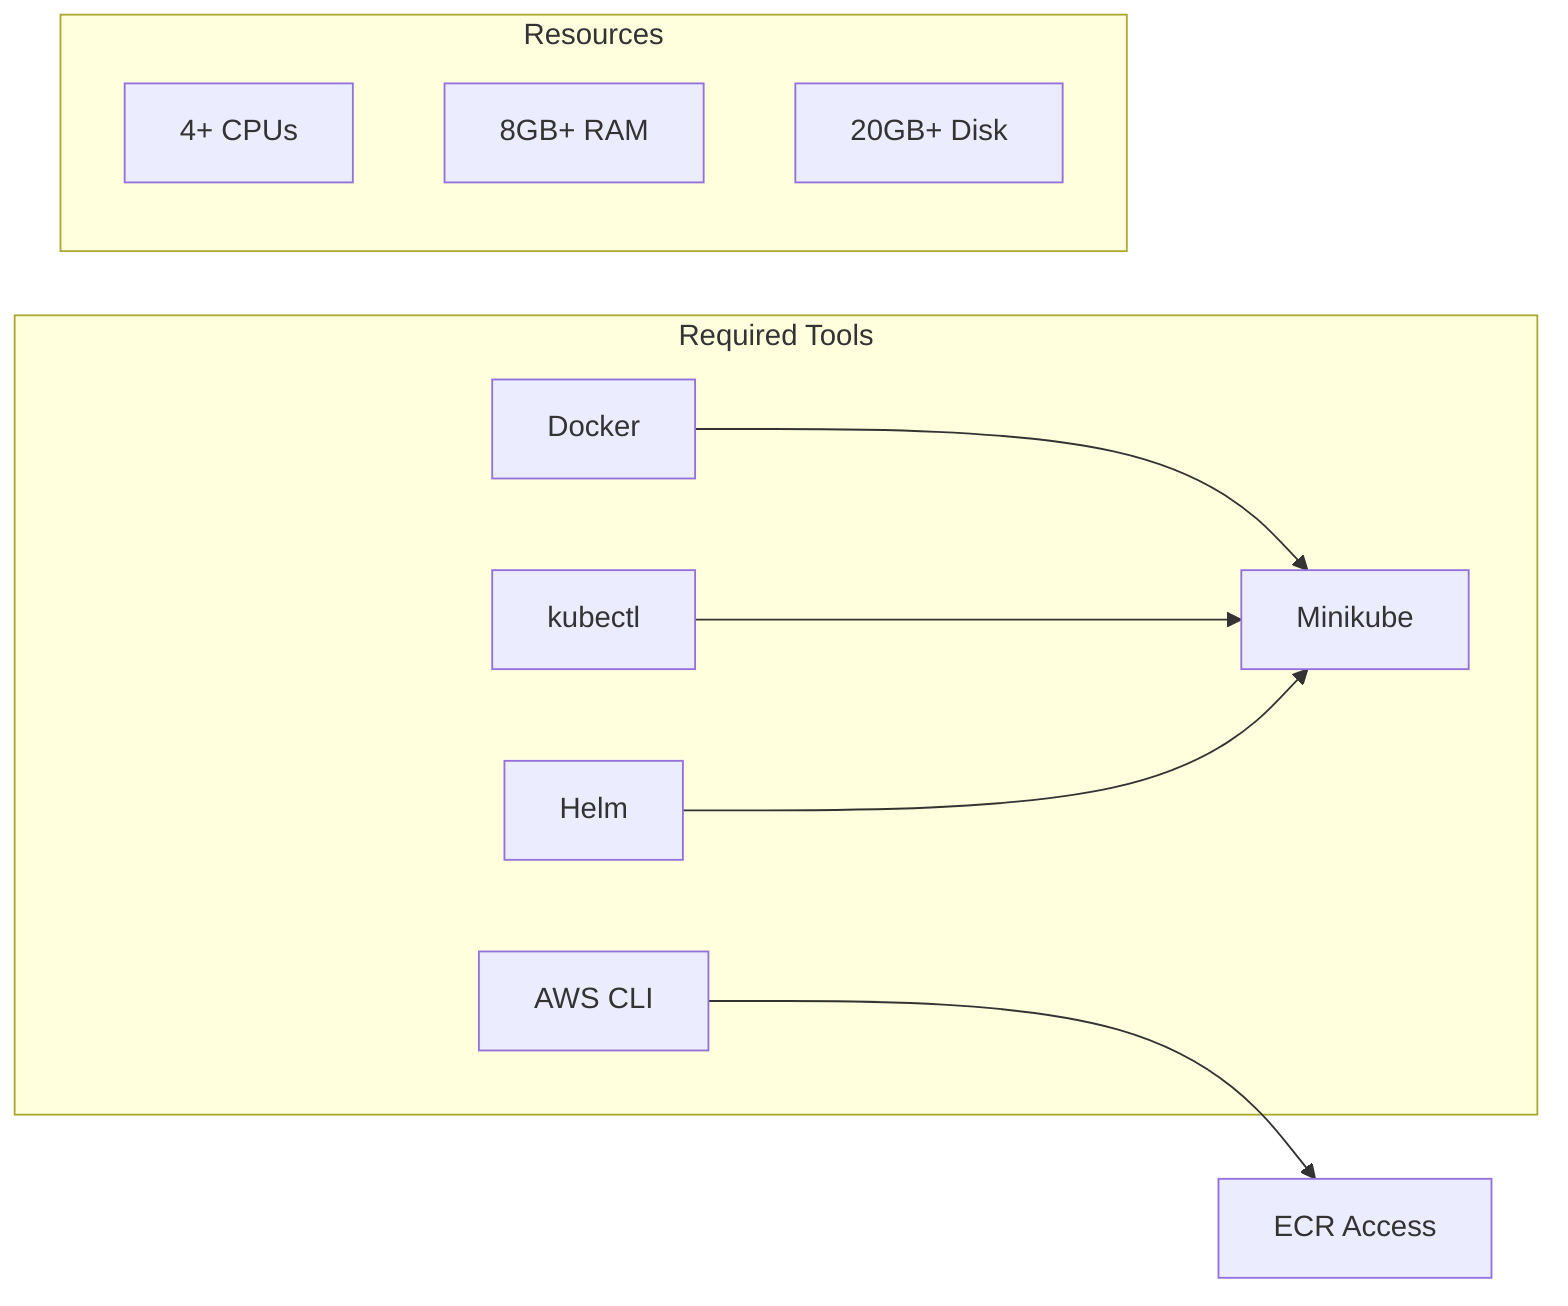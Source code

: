 graph LR
    subgraph "Required Tools"
        D[Docker]
        M[Minikube]
        K[kubectl]
        H[Helm]
        A[AWS CLI]
    end

    subgraph "Resources"
        CPU[4+ CPUs]
        MEM[8GB+ RAM]
        DISK[20GB+ Disk]
    end

    D --> M
    K --> M
    H --> M
    A --> ECR[ECR Access]
